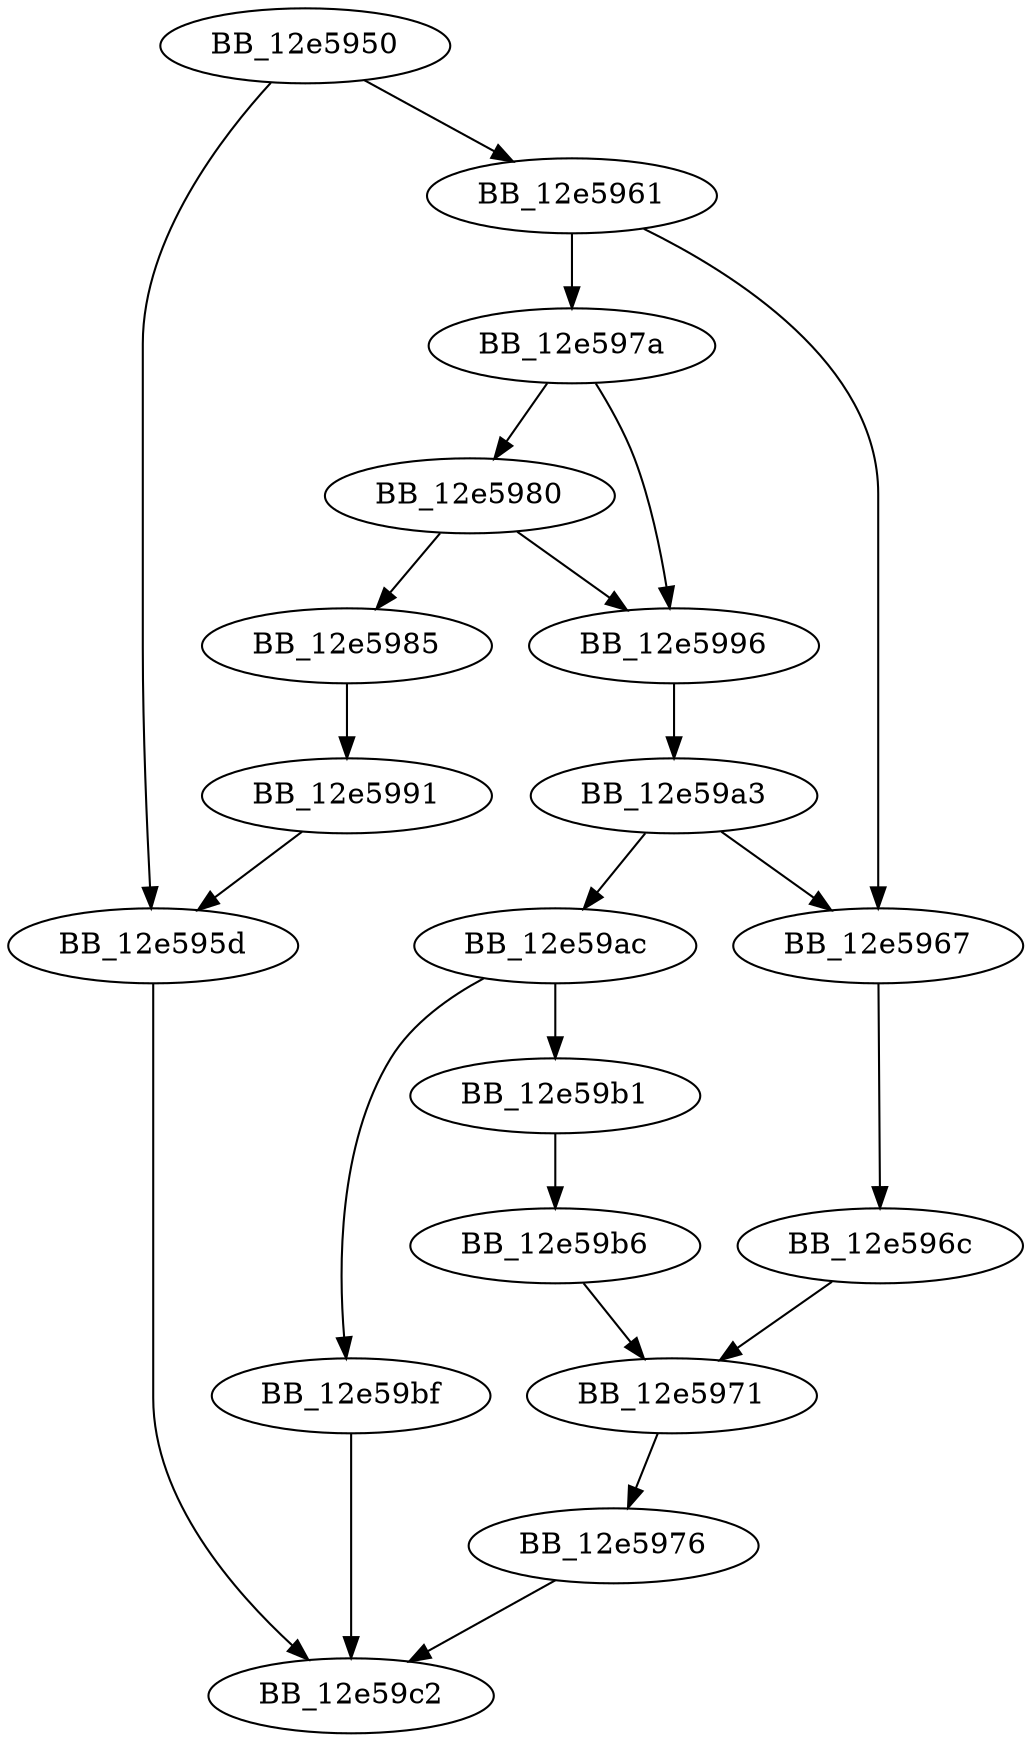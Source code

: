 DiGraph _memcpy_s{
BB_12e5950->BB_12e595d
BB_12e5950->BB_12e5961
BB_12e595d->BB_12e59c2
BB_12e5961->BB_12e5967
BB_12e5961->BB_12e597a
BB_12e5967->BB_12e596c
BB_12e596c->BB_12e5971
BB_12e5971->BB_12e5976
BB_12e5976->BB_12e59c2
BB_12e597a->BB_12e5980
BB_12e597a->BB_12e5996
BB_12e5980->BB_12e5985
BB_12e5980->BB_12e5996
BB_12e5985->BB_12e5991
BB_12e5991->BB_12e595d
BB_12e5996->BB_12e59a3
BB_12e59a3->BB_12e5967
BB_12e59a3->BB_12e59ac
BB_12e59ac->BB_12e59b1
BB_12e59ac->BB_12e59bf
BB_12e59b1->BB_12e59b6
BB_12e59b6->BB_12e5971
BB_12e59bf->BB_12e59c2
}

